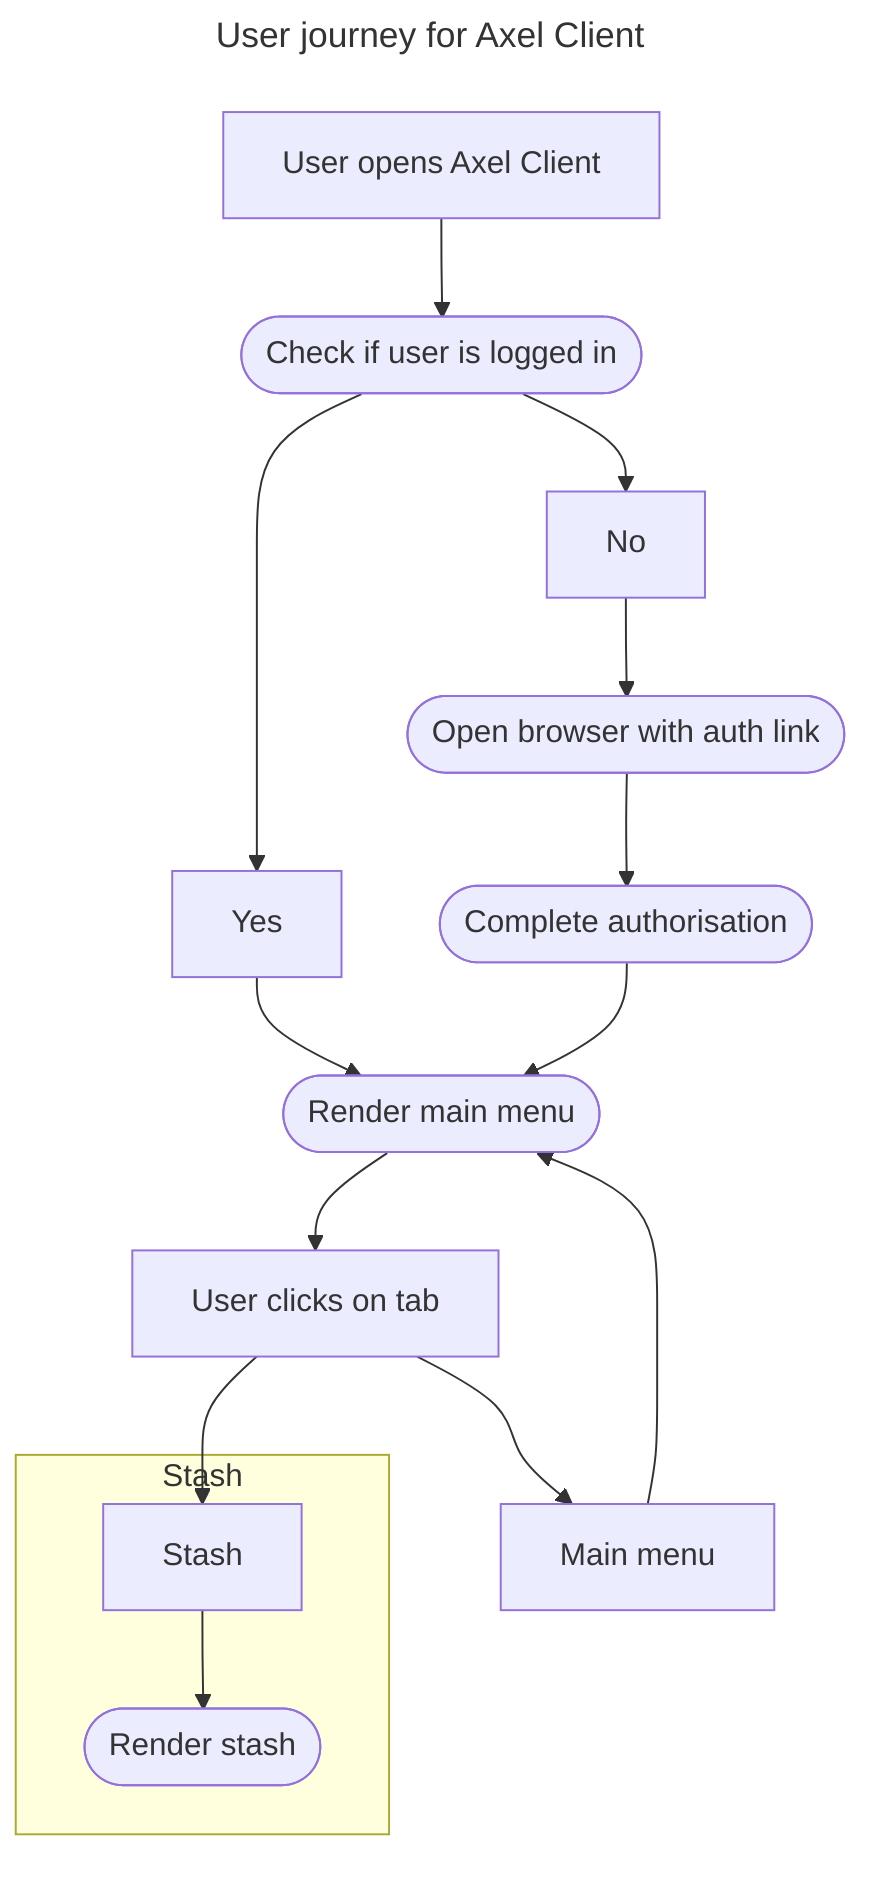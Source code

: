 ---
title: User journey for Axel Client
---
flowchart TD
    openClient[User opens Axel Client] --> isUserLoggedIn([Check if user is logged in])
    isUserLoggedIn --> loggedIn[Yes]
    isUserLoggedIn --> notLoggedIn[No]
    notLoggedIn --> openBrowser([Open browser with auth link])
    loggedIn --> renderMainMenu([Render main menu])
    openBrowser --> completeAuth([Complete authorisation])
    completeAuth --> renderMainMenu
    renderMainMenu --> userClicksTab[User clicks on tab]

    userClicksTab --> selectMainMenu[Main menu]
    selectMainMenu --> renderMainMenu
    userClicksTab --> selectStash[Stash]
    subgraph Stash
        selectStash[Stash] --> renderStash([Render stash])
    end